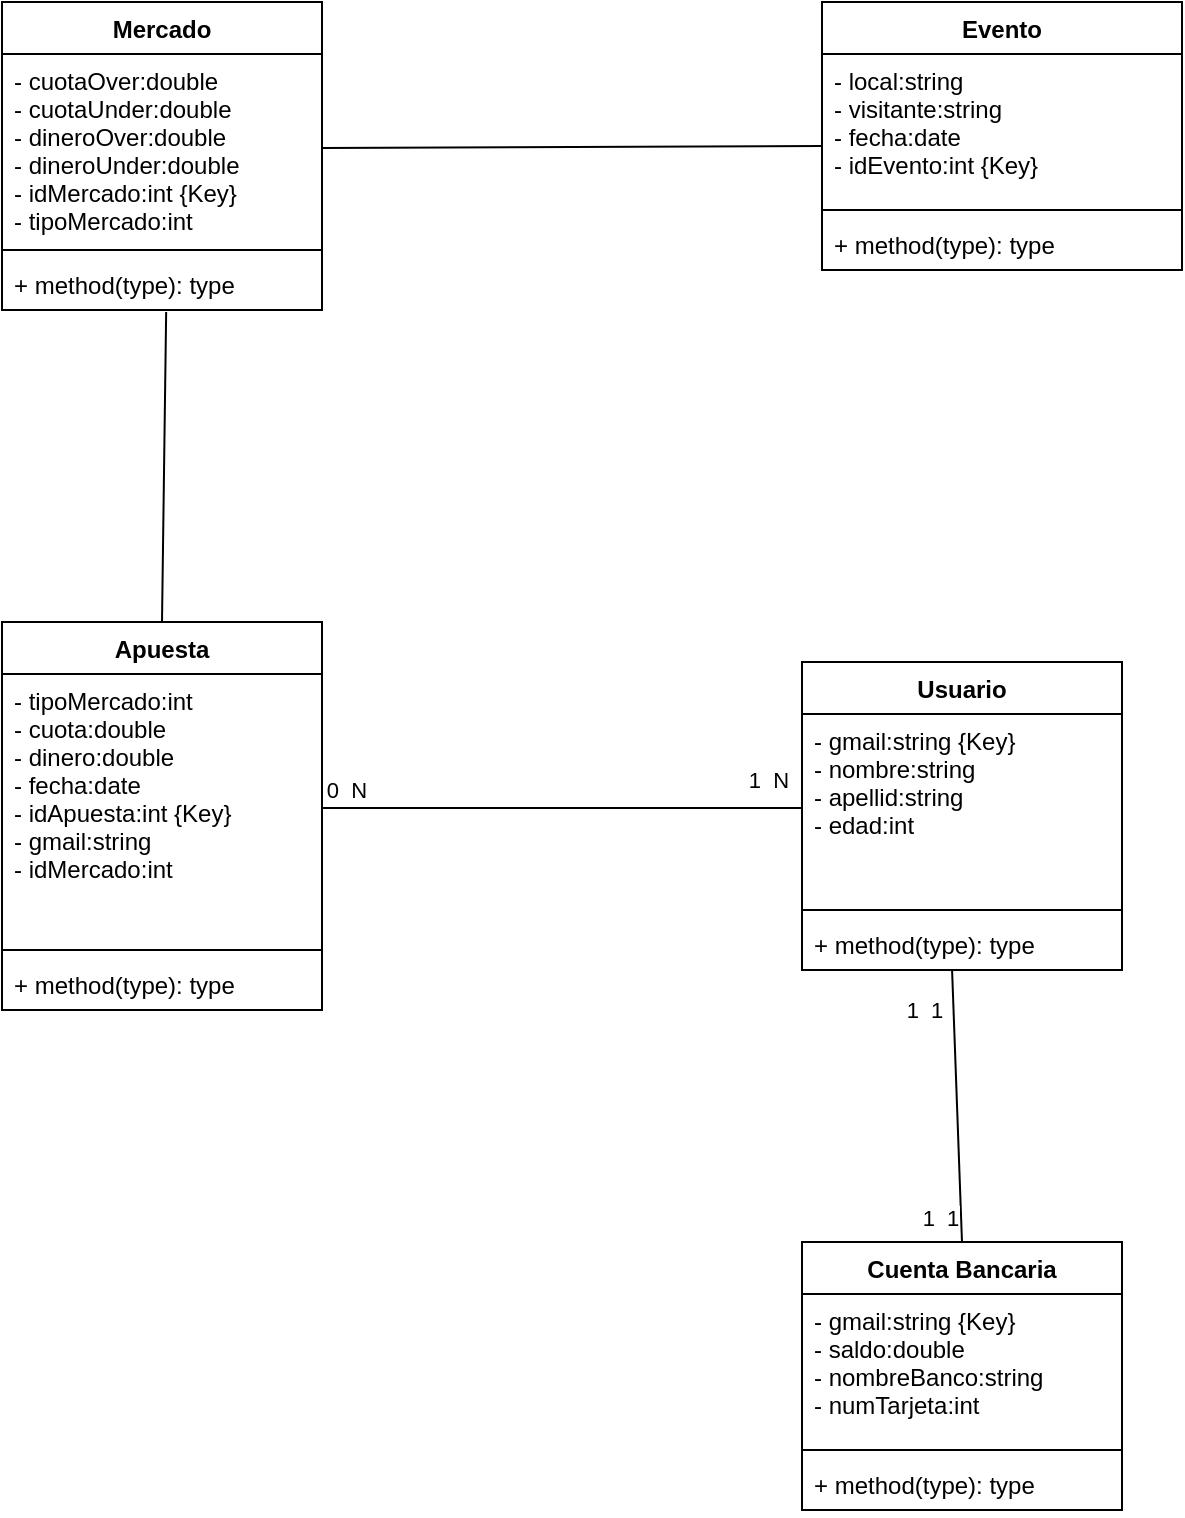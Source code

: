 <mxfile version="13.7.4" type="device"><diagram id="W9Ktlt4ESy308M4CLVwM" name="Page-1"><mxGraphModel dx="1422" dy="762" grid="1" gridSize="10" guides="1" tooltips="1" connect="1" arrows="1" fold="1" page="1" pageScale="1" pageWidth="827" pageHeight="1169" math="0" shadow="0"><root><mxCell id="0"/><mxCell id="1" parent="0"/><mxCell id="4SMYxyvLyprr4CDefb2l-33" value="" style="endArrow=none;html=1;entryX=0.5;entryY=0;entryDx=0;entryDy=0;exitX=0.469;exitY=1;exitDx=0;exitDy=0;exitPerimeter=0;endFill=0;" parent="1" source="4SMYxyvLyprr4CDefb2l-24" target="4SMYxyvLyprr4CDefb2l-29" edge="1"><mxGeometry width="50" height="50" relative="1" as="geometry"><mxPoint x="260" y="590" as="sourcePoint"/><mxPoint x="200" y="590" as="targetPoint"/></mxGeometry></mxCell><mxCell id="4SMYxyvLyprr4CDefb2l-60" value="1&amp;nbsp; 1" style="edgeLabel;html=1;align=center;verticalAlign=middle;resizable=0;points=[];" parent="4SMYxyvLyprr4CDefb2l-33" vertex="1" connectable="0"><mxGeometry x="-0.757" y="-2" relative="1" as="geometry"><mxPoint x="-12.43" y="3.1" as="offset"/></mxGeometry></mxCell><mxCell id="4SMYxyvLyprr4CDefb2l-61" value="1&amp;nbsp; 1" style="edgeLabel;html=1;align=center;verticalAlign=middle;resizable=0;points=[];" parent="4SMYxyvLyprr4CDefb2l-33" vertex="1" connectable="0"><mxGeometry x="0.741" relative="1" as="geometry"><mxPoint x="-10.66" y="5.1" as="offset"/></mxGeometry></mxCell><mxCell id="4SMYxyvLyprr4CDefb2l-34" value="" style="endArrow=none;html=1;entryX=0;entryY=0.5;entryDx=0;entryDy=0;exitX=1;exitY=0.5;exitDx=0;exitDy=0;endFill=0;" parent="1" source="4SMYxyvLyprr4CDefb2l-26" target="4SMYxyvLyprr4CDefb2l-22" edge="1"><mxGeometry width="50" height="50" relative="1" as="geometry"><mxPoint x="390" y="620" as="sourcePoint"/><mxPoint x="440" y="570" as="targetPoint"/></mxGeometry></mxCell><mxCell id="4SMYxyvLyprr4CDefb2l-58" value="0&amp;nbsp; N" style="edgeLabel;html=1;align=center;verticalAlign=middle;resizable=0;points=[];" parent="4SMYxyvLyprr4CDefb2l-34" vertex="1" connectable="0"><mxGeometry x="-0.215" relative="1" as="geometry"><mxPoint x="-81.92" y="-9.08" as="offset"/></mxGeometry></mxCell><mxCell id="4SMYxyvLyprr4CDefb2l-59" value="1&amp;nbsp; N" style="edgeLabel;html=1;align=center;verticalAlign=middle;resizable=0;points=[];" parent="4SMYxyvLyprr4CDefb2l-34" vertex="1" connectable="0"><mxGeometry x="0.746" y="-1" relative="1" as="geometry"><mxPoint x="13.13" y="-15.27" as="offset"/></mxGeometry></mxCell><mxCell id="4SMYxyvLyprr4CDefb2l-29" value="Cuenta Bancaria" style="swimlane;fontStyle=1;align=center;verticalAlign=top;childLayout=stackLayout;horizontal=1;startSize=26;horizontalStack=0;resizeParent=1;resizeParentMax=0;resizeLast=0;collapsible=1;marginBottom=0;" parent="1" vertex="1"><mxGeometry x="570" y="710" width="160" height="134" as="geometry"/></mxCell><mxCell id="4SMYxyvLyprr4CDefb2l-30" value="- gmail:string {Key}&#10;- saldo:double&#10;- nombreBanco:string&#10;- numTarjeta:int" style="text;strokeColor=none;fillColor=none;align=left;verticalAlign=top;spacingLeft=4;spacingRight=4;overflow=hidden;rotatable=0;points=[[0,0.5],[1,0.5]];portConstraint=eastwest;" parent="4SMYxyvLyprr4CDefb2l-29" vertex="1"><mxGeometry y="26" width="160" height="74" as="geometry"/></mxCell><mxCell id="4SMYxyvLyprr4CDefb2l-31" value="" style="line;strokeWidth=1;fillColor=none;align=left;verticalAlign=middle;spacingTop=-1;spacingLeft=3;spacingRight=3;rotatable=0;labelPosition=right;points=[];portConstraint=eastwest;" parent="4SMYxyvLyprr4CDefb2l-29" vertex="1"><mxGeometry y="100" width="160" height="8" as="geometry"/></mxCell><mxCell id="4SMYxyvLyprr4CDefb2l-32" value="+ method(type): type" style="text;strokeColor=none;fillColor=none;align=left;verticalAlign=top;spacingLeft=4;spacingRight=4;overflow=hidden;rotatable=0;points=[[0,0.5],[1,0.5]];portConstraint=eastwest;" parent="4SMYxyvLyprr4CDefb2l-29" vertex="1"><mxGeometry y="108" width="160" height="26" as="geometry"/></mxCell><mxCell id="4SMYxyvLyprr4CDefb2l-13" value="Evento" style="swimlane;fontStyle=1;align=center;verticalAlign=top;childLayout=stackLayout;horizontal=1;startSize=26;horizontalStack=0;resizeParent=1;resizeParentMax=0;resizeLast=0;collapsible=1;marginBottom=0;" parent="1" vertex="1"><mxGeometry x="580" y="90" width="180" height="134" as="geometry"/></mxCell><mxCell id="4SMYxyvLyprr4CDefb2l-14" value="- local:string&#10;- visitante:string&#10;- fecha:date&#10;- idEvento:int {Key}" style="text;strokeColor=none;fillColor=none;align=left;verticalAlign=top;spacingLeft=4;spacingRight=4;overflow=hidden;rotatable=0;points=[[0,0.5],[1,0.5]];portConstraint=eastwest;" parent="4SMYxyvLyprr4CDefb2l-13" vertex="1"><mxGeometry y="26" width="180" height="74" as="geometry"/></mxCell><mxCell id="4SMYxyvLyprr4CDefb2l-15" value="" style="line;strokeWidth=1;fillColor=none;align=left;verticalAlign=middle;spacingTop=-1;spacingLeft=3;spacingRight=3;rotatable=0;labelPosition=right;points=[];portConstraint=eastwest;" parent="4SMYxyvLyprr4CDefb2l-13" vertex="1"><mxGeometry y="100" width="180" height="8" as="geometry"/></mxCell><mxCell id="4SMYxyvLyprr4CDefb2l-16" value="+ method(type): type" style="text;strokeColor=none;fillColor=none;align=left;verticalAlign=top;spacingLeft=4;spacingRight=4;overflow=hidden;rotatable=0;points=[[0,0.5],[1,0.5]];portConstraint=eastwest;" parent="4SMYxyvLyprr4CDefb2l-13" vertex="1"><mxGeometry y="108" width="180" height="26" as="geometry"/></mxCell><mxCell id="4SMYxyvLyprr4CDefb2l-17" value="Mercado" style="swimlane;fontStyle=1;align=center;verticalAlign=top;childLayout=stackLayout;horizontal=1;startSize=26;horizontalStack=0;resizeParent=1;resizeParentMax=0;resizeLast=0;collapsible=1;marginBottom=0;" parent="1" vertex="1"><mxGeometry x="170" y="90" width="160" height="154" as="geometry"/></mxCell><mxCell id="4SMYxyvLyprr4CDefb2l-18" value="- cuotaOver:double&#10;- cuotaUnder:double&#10;- dineroOver:double&#10;- dineroUnder:double&#10;- idMercado:int {Key}&#10;- tipoMercado:int" style="text;strokeColor=none;fillColor=none;align=left;verticalAlign=top;spacingLeft=4;spacingRight=4;overflow=hidden;rotatable=0;points=[[0,0.5],[1,0.5]];portConstraint=eastwest;" parent="4SMYxyvLyprr4CDefb2l-17" vertex="1"><mxGeometry y="26" width="160" height="94" as="geometry"/></mxCell><mxCell id="4SMYxyvLyprr4CDefb2l-19" value="" style="line;strokeWidth=1;fillColor=none;align=left;verticalAlign=middle;spacingTop=-1;spacingLeft=3;spacingRight=3;rotatable=0;labelPosition=right;points=[];portConstraint=eastwest;" parent="4SMYxyvLyprr4CDefb2l-17" vertex="1"><mxGeometry y="120" width="160" height="8" as="geometry"/></mxCell><mxCell id="4SMYxyvLyprr4CDefb2l-20" value="+ method(type): type" style="text;strokeColor=none;fillColor=none;align=left;verticalAlign=top;spacingLeft=4;spacingRight=4;overflow=hidden;rotatable=0;points=[[0,0.5],[1,0.5]];portConstraint=eastwest;" parent="4SMYxyvLyprr4CDefb2l-17" vertex="1"><mxGeometry y="128" width="160" height="26" as="geometry"/></mxCell><mxCell id="NpSxhkfireHKMzoHO89V-1" value="" style="endArrow=none;html=1;entryX=0.513;entryY=1.038;entryDx=0;entryDy=0;entryPerimeter=0;exitX=0.5;exitY=0;exitDx=0;exitDy=0;" parent="1" source="4SMYxyvLyprr4CDefb2l-25" target="4SMYxyvLyprr4CDefb2l-20" edge="1"><mxGeometry width="50" height="50" relative="1" as="geometry"><mxPoint x="180" y="360" as="sourcePoint"/><mxPoint x="230" y="310" as="targetPoint"/></mxGeometry></mxCell><mxCell id="NpSxhkfireHKMzoHO89V-2" value="" style="endArrow=none;html=1;entryX=0;entryY=0.622;entryDx=0;entryDy=0;entryPerimeter=0;exitX=1;exitY=0.5;exitDx=0;exitDy=0;" parent="1" source="4SMYxyvLyprr4CDefb2l-18" target="4SMYxyvLyprr4CDefb2l-14" edge="1"><mxGeometry width="50" height="50" relative="1" as="geometry"><mxPoint x="430" y="345.01" as="sourcePoint"/><mxPoint x="442.08" y="149.998" as="targetPoint"/></mxGeometry></mxCell><mxCell id="4SMYxyvLyprr4CDefb2l-25" value="Apuesta" style="swimlane;fontStyle=1;align=center;verticalAlign=top;childLayout=stackLayout;horizontal=1;startSize=26;horizontalStack=0;resizeParent=1;resizeParentMax=0;resizeLast=0;collapsible=1;marginBottom=0;" parent="1" vertex="1"><mxGeometry x="170" y="400" width="160" height="194" as="geometry"/></mxCell><mxCell id="4SMYxyvLyprr4CDefb2l-26" value="- tipoMercado:int&#10;- cuota:double&#10;- dinero:double&#10;- fecha:date&#10;- idApuesta:int {Key}&#10;- gmail:string&#10;- idMercado:int" style="text;strokeColor=none;fillColor=none;align=left;verticalAlign=top;spacingLeft=4;spacingRight=4;overflow=hidden;rotatable=0;points=[[0,0.5],[1,0.5]];portConstraint=eastwest;" parent="4SMYxyvLyprr4CDefb2l-25" vertex="1"><mxGeometry y="26" width="160" height="134" as="geometry"/></mxCell><mxCell id="4SMYxyvLyprr4CDefb2l-27" value="" style="line;strokeWidth=1;fillColor=none;align=left;verticalAlign=middle;spacingTop=-1;spacingLeft=3;spacingRight=3;rotatable=0;labelPosition=right;points=[];portConstraint=eastwest;" parent="4SMYxyvLyprr4CDefb2l-25" vertex="1"><mxGeometry y="160" width="160" height="8" as="geometry"/></mxCell><mxCell id="4SMYxyvLyprr4CDefb2l-28" value="+ method(type): type" style="text;strokeColor=none;fillColor=none;align=left;verticalAlign=top;spacingLeft=4;spacingRight=4;overflow=hidden;rotatable=0;points=[[0,0.5],[1,0.5]];portConstraint=eastwest;" parent="4SMYxyvLyprr4CDefb2l-25" vertex="1"><mxGeometry y="168" width="160" height="26" as="geometry"/></mxCell><mxCell id="4SMYxyvLyprr4CDefb2l-21" value="Usuario" style="swimlane;fontStyle=1;align=center;verticalAlign=top;childLayout=stackLayout;horizontal=1;startSize=26;horizontalStack=0;resizeParent=1;resizeParentMax=0;resizeLast=0;collapsible=1;marginBottom=0;" parent="1" vertex="1"><mxGeometry x="570" y="420" width="160" height="154" as="geometry"/></mxCell><mxCell id="4SMYxyvLyprr4CDefb2l-22" value="- gmail:string {Key}&#10;- nombre:string&#10;- apellid:string&#10;- edad:int" style="text;strokeColor=none;fillColor=none;align=left;verticalAlign=top;spacingLeft=4;spacingRight=4;overflow=hidden;rotatable=0;points=[[0,0.5],[1,0.5]];portConstraint=eastwest;" parent="4SMYxyvLyprr4CDefb2l-21" vertex="1"><mxGeometry y="26" width="160" height="94" as="geometry"/></mxCell><mxCell id="4SMYxyvLyprr4CDefb2l-23" value="" style="line;strokeWidth=1;fillColor=none;align=left;verticalAlign=middle;spacingTop=-1;spacingLeft=3;spacingRight=3;rotatable=0;labelPosition=right;points=[];portConstraint=eastwest;" parent="4SMYxyvLyprr4CDefb2l-21" vertex="1"><mxGeometry y="120" width="160" height="8" as="geometry"/></mxCell><mxCell id="4SMYxyvLyprr4CDefb2l-24" value="+ method(type): type" style="text;strokeColor=none;fillColor=none;align=left;verticalAlign=top;spacingLeft=4;spacingRight=4;overflow=hidden;rotatable=0;points=[[0,0.5],[1,0.5]];portConstraint=eastwest;" parent="4SMYxyvLyprr4CDefb2l-21" vertex="1"><mxGeometry y="128" width="160" height="26" as="geometry"/></mxCell></root></mxGraphModel></diagram></mxfile>